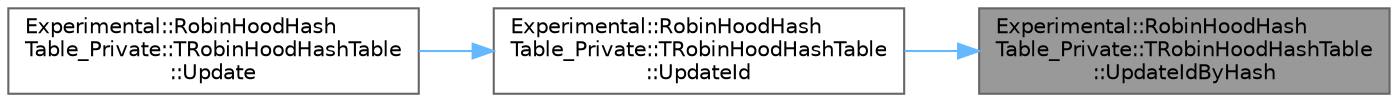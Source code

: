 digraph "Experimental::RobinHoodHashTable_Private::TRobinHoodHashTable::UpdateIdByHash"
{
 // INTERACTIVE_SVG=YES
 // LATEX_PDF_SIZE
  bgcolor="transparent";
  edge [fontname=Helvetica,fontsize=10,labelfontname=Helvetica,labelfontsize=10];
  node [fontname=Helvetica,fontsize=10,shape=box,height=0.2,width=0.4];
  rankdir="RL";
  Node1 [id="Node000001",label="Experimental::RobinHoodHash\lTable_Private::TRobinHoodHashTable\l::UpdateIdByHash",height=0.2,width=0.4,color="gray40", fillcolor="grey60", style="filled", fontcolor="black",tooltip=" "];
  Node1 -> Node2 [id="edge1_Node000001_Node000002",dir="back",color="steelblue1",style="solid",tooltip=" "];
  Node2 [id="Node000002",label="Experimental::RobinHoodHash\lTable_Private::TRobinHoodHashTable\l::UpdateId",height=0.2,width=0.4,color="grey40", fillcolor="white", style="filled",URL="$df/dee/classExperimental_1_1RobinHoodHashTable__Private_1_1TRobinHoodHashTable.html#a34a981790315d689d4349340f8fb286e",tooltip=" "];
  Node2 -> Node3 [id="edge2_Node000002_Node000003",dir="back",color="steelblue1",style="solid",tooltip=" "];
  Node3 [id="Node000003",label="Experimental::RobinHoodHash\lTable_Private::TRobinHoodHashTable\l::Update",height=0.2,width=0.4,color="grey40", fillcolor="white", style="filled",URL="$df/dee/classExperimental_1_1RobinHoodHashTable__Private_1_1TRobinHoodHashTable.html#ad7e205b76817860a7a3288075de9feeb",tooltip=" "];
}
